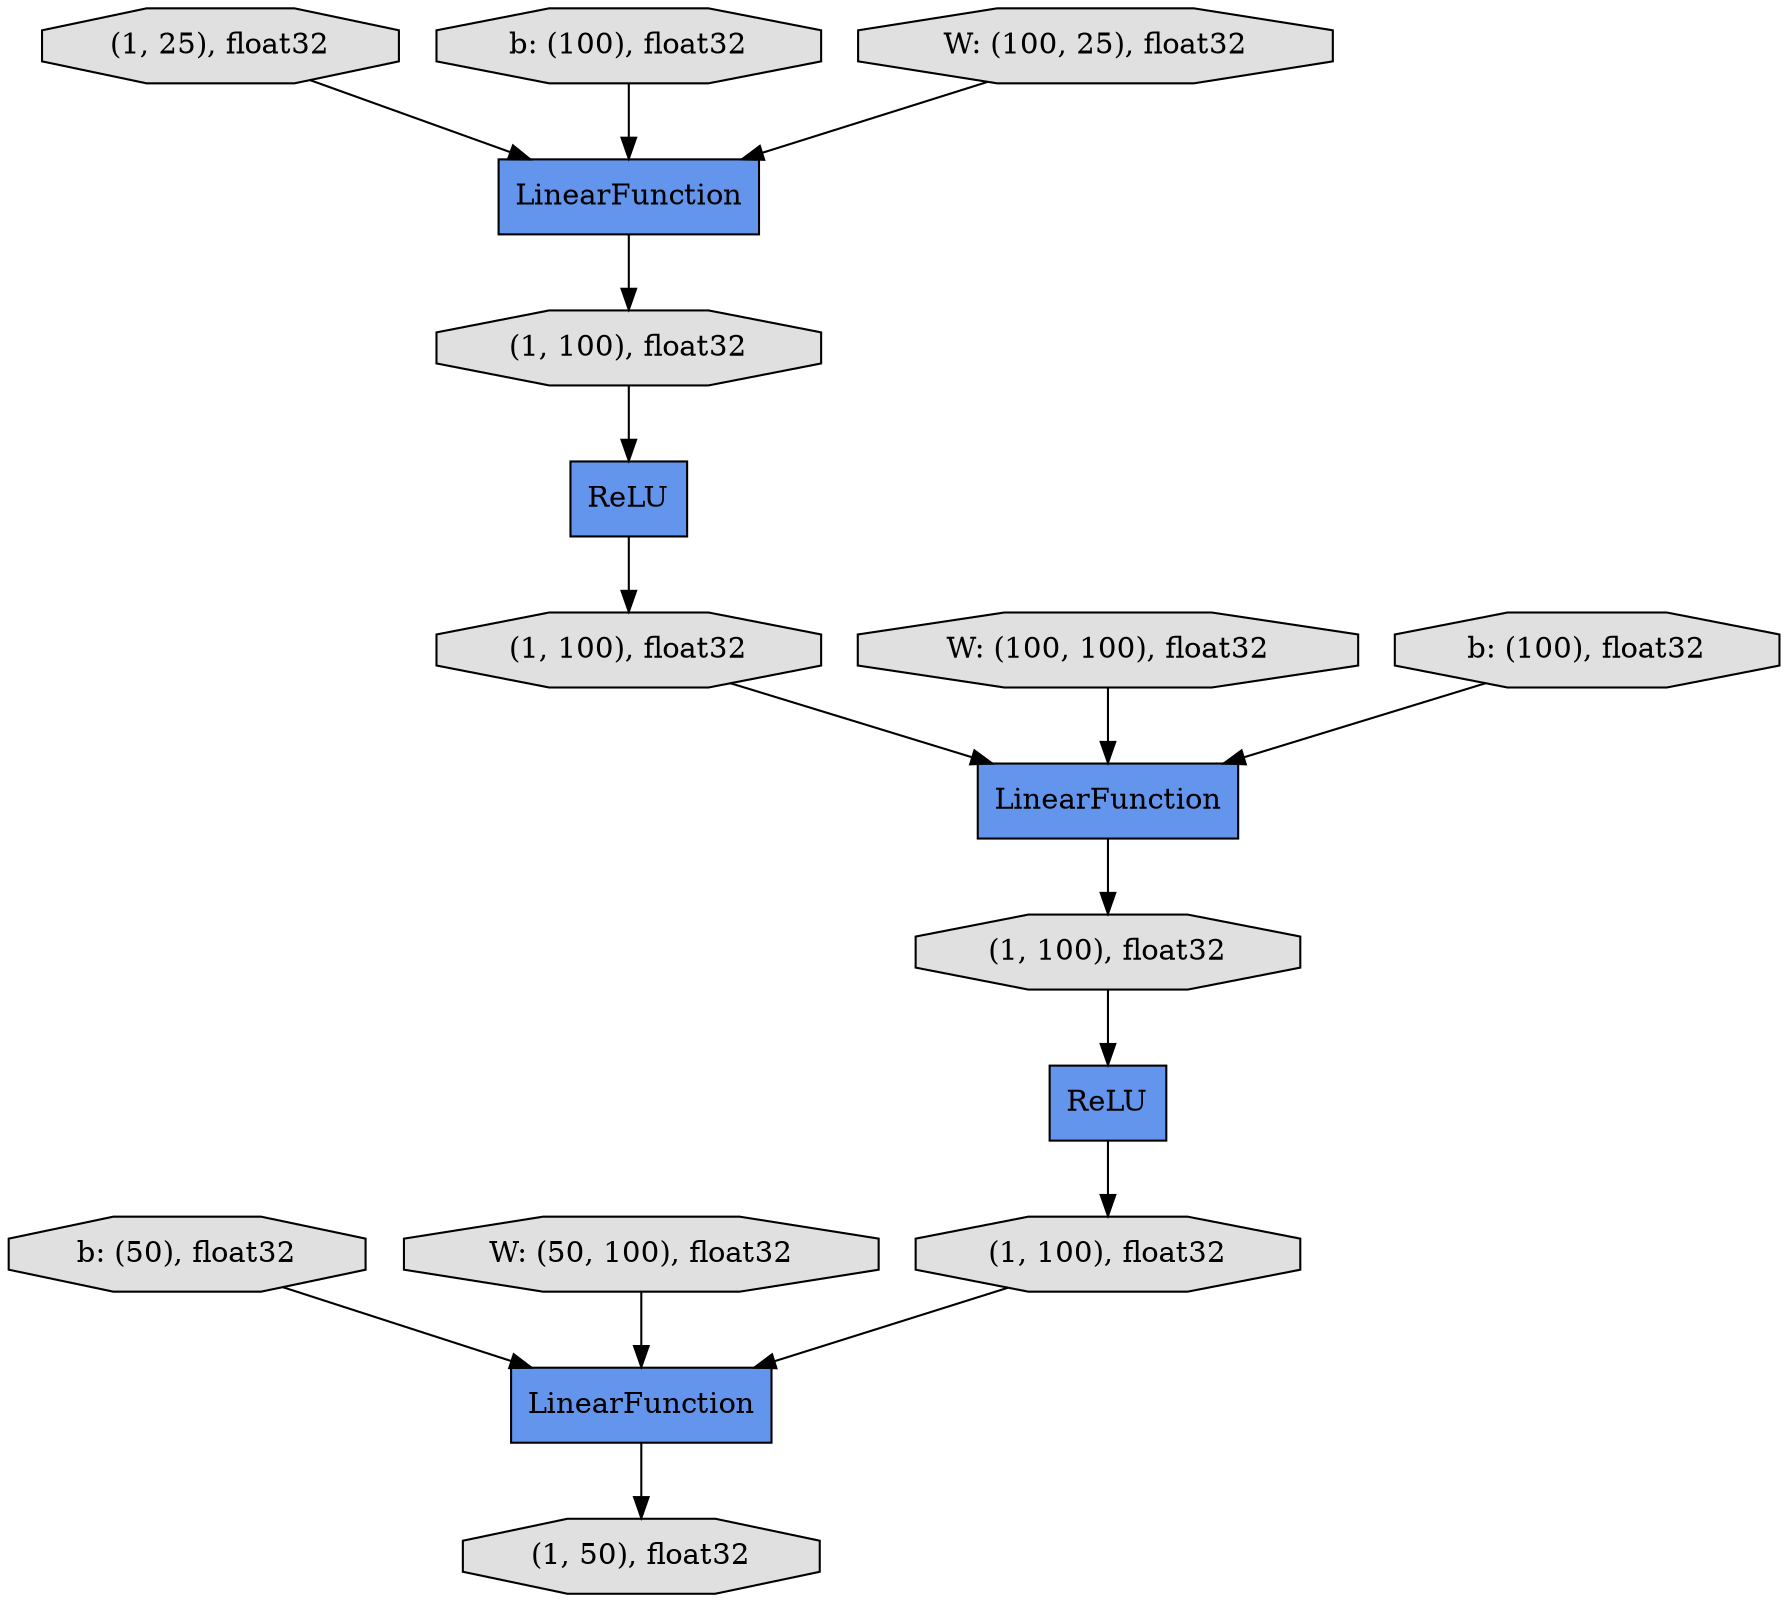 digraph graphname{rankdir=TB;47811649698320 [shape="record",style="filled",fillcolor="#6495ED",label="LinearFunction"];47811649699344 [shape="record",style="filled",fillcolor="#6495ED",label="ReLU"];47811649699408 [shape="octagon",style="filled",fillcolor="#E0E0E0",label="(1, 25), float32"];47811649697232 [shape="octagon",style="filled",fillcolor="#E0E0E0",label="b: (100), float32"];47811649698832 [shape="octagon",style="filled",fillcolor="#E0E0E0",label="b: (50), float32"];47811649698448 [shape="octagon",style="filled",fillcolor="#E0E0E0",label="W: (50, 100), float32"];47811649699536 [shape="octagon",style="filled",fillcolor="#E0E0E0",label="(1, 100), float32"];47811649699792 [shape="octagon",style="filled",fillcolor="#E0E0E0",label="(1, 100), float32"];47811649986832 [shape="octagon",style="filled",fillcolor="#E0E0E0",label="(1, 100), float32"];47811649699216 [shape="record",style="filled",fillcolor="#6495ED",label="LinearFunction"];47810920971920 [shape="octagon",style="filled",fillcolor="#E0E0E0",label="W: (100, 25), float32"];47811649699664 [shape="octagon",style="filled",fillcolor="#E0E0E0",label="(1, 100), float32"];47811649699472 [shape="record",style="filled",fillcolor="#6495ED",label="ReLU"];47811649697744 [shape="octagon",style="filled",fillcolor="#E0E0E0",label="W: (100, 100), float32"];47811649441936 [shape="record",style="filled",fillcolor="#6495ED",label="LinearFunction"];47811649987024 [shape="octagon",style="filled",fillcolor="#E0E0E0",label="(1, 50), float32"];47811649698128 [shape="octagon",style="filled",fillcolor="#E0E0E0",label="b: (100), float32"];47811649698128 -> 47811649441936;47811649699344 -> 47811649699664;47811649698448 -> 47811649698320;47811649699408 -> 47811649699216;47811649699664 -> 47811649441936;47811649699792 -> 47811649699472;47811649986832 -> 47811649698320;47810920971920 -> 47811649699216;47811649441936 -> 47811649699792;47811649699472 -> 47811649986832;47811649697744 -> 47811649441936;47811649698320 -> 47811649987024;47811649697232 -> 47811649699216;47811649698832 -> 47811649698320;47811649699216 -> 47811649699536;47811649699536 -> 47811649699344;}